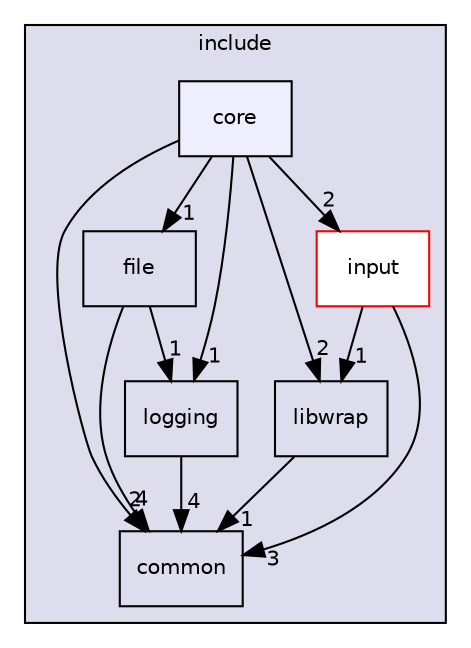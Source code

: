 digraph "include/core" {
  compound=true
  node [ fontsize="10", fontname="Helvetica"];
  edge [ labelfontsize="10", labelfontname="Helvetica"];
  subgraph clusterdir_d44c64559bbebec7f509842c48db8b23 {
    graph [ bgcolor="#ddddee", pencolor="black", label="include" fontname="Helvetica", fontsize="10", URL="dir_d44c64559bbebec7f509842c48db8b23.html"]
  dir_0966d06610f72609fd9aa4979c2b5a92 [shape=box label="common" URL="dir_0966d06610f72609fd9aa4979c2b5a92.html"];
  dir_30e585b4d0cb3ab23653c9522967a3ec [shape=box label="file" URL="dir_30e585b4d0cb3ab23653c9522967a3ec.html"];
  dir_7188461832bb92671066220d237ea5f7 [shape=box label="logging" URL="dir_7188461832bb92671066220d237ea5f7.html"];
  dir_949441c2fc90a8df3bc710cd47f5b420 [shape=box label="libwrap" URL="dir_949441c2fc90a8df3bc710cd47f5b420.html"];
  dir_9f5c276ab9fb4f37ad248a8f0e5ee4a1 [shape=box label="input" fillcolor="white" style="filled" color="red" URL="dir_9f5c276ab9fb4f37ad248a8f0e5ee4a1.html"];
  dir_3d69f64eaf81436fe2b22361382717e5 [shape=box, label="core", style="filled", fillcolor="#eeeeff", pencolor="black", URL="dir_3d69f64eaf81436fe2b22361382717e5.html"];
  }
  dir_9f5c276ab9fb4f37ad248a8f0e5ee4a1->dir_0966d06610f72609fd9aa4979c2b5a92 [headlabel="3", labeldistance=1.5 headhref="dir_000004_000001.html"];
  dir_9f5c276ab9fb4f37ad248a8f0e5ee4a1->dir_949441c2fc90a8df3bc710cd47f5b420 [headlabel="1", labeldistance=1.5 headhref="dir_000004_000007.html"];
  dir_3d69f64eaf81436fe2b22361382717e5->dir_0966d06610f72609fd9aa4979c2b5a92 [headlabel="2", labeldistance=1.5 headhref="dir_000002_000001.html"];
  dir_3d69f64eaf81436fe2b22361382717e5->dir_30e585b4d0cb3ab23653c9522967a3ec [headlabel="1", labeldistance=1.5 headhref="dir_000002_000003.html"];
  dir_3d69f64eaf81436fe2b22361382717e5->dir_7188461832bb92671066220d237ea5f7 [headlabel="1", labeldistance=1.5 headhref="dir_000002_000008.html"];
  dir_3d69f64eaf81436fe2b22361382717e5->dir_949441c2fc90a8df3bc710cd47f5b420 [headlabel="2", labeldistance=1.5 headhref="dir_000002_000007.html"];
  dir_3d69f64eaf81436fe2b22361382717e5->dir_9f5c276ab9fb4f37ad248a8f0e5ee4a1 [headlabel="2", labeldistance=1.5 headhref="dir_000002_000004.html"];
  dir_30e585b4d0cb3ab23653c9522967a3ec->dir_0966d06610f72609fd9aa4979c2b5a92 [headlabel="4", labeldistance=1.5 headhref="dir_000003_000001.html"];
  dir_30e585b4d0cb3ab23653c9522967a3ec->dir_7188461832bb92671066220d237ea5f7 [headlabel="1", labeldistance=1.5 headhref="dir_000003_000008.html"];
  dir_7188461832bb92671066220d237ea5f7->dir_0966d06610f72609fd9aa4979c2b5a92 [headlabel="4", labeldistance=1.5 headhref="dir_000008_000001.html"];
  dir_949441c2fc90a8df3bc710cd47f5b420->dir_0966d06610f72609fd9aa4979c2b5a92 [headlabel="1", labeldistance=1.5 headhref="dir_000007_000001.html"];
}
